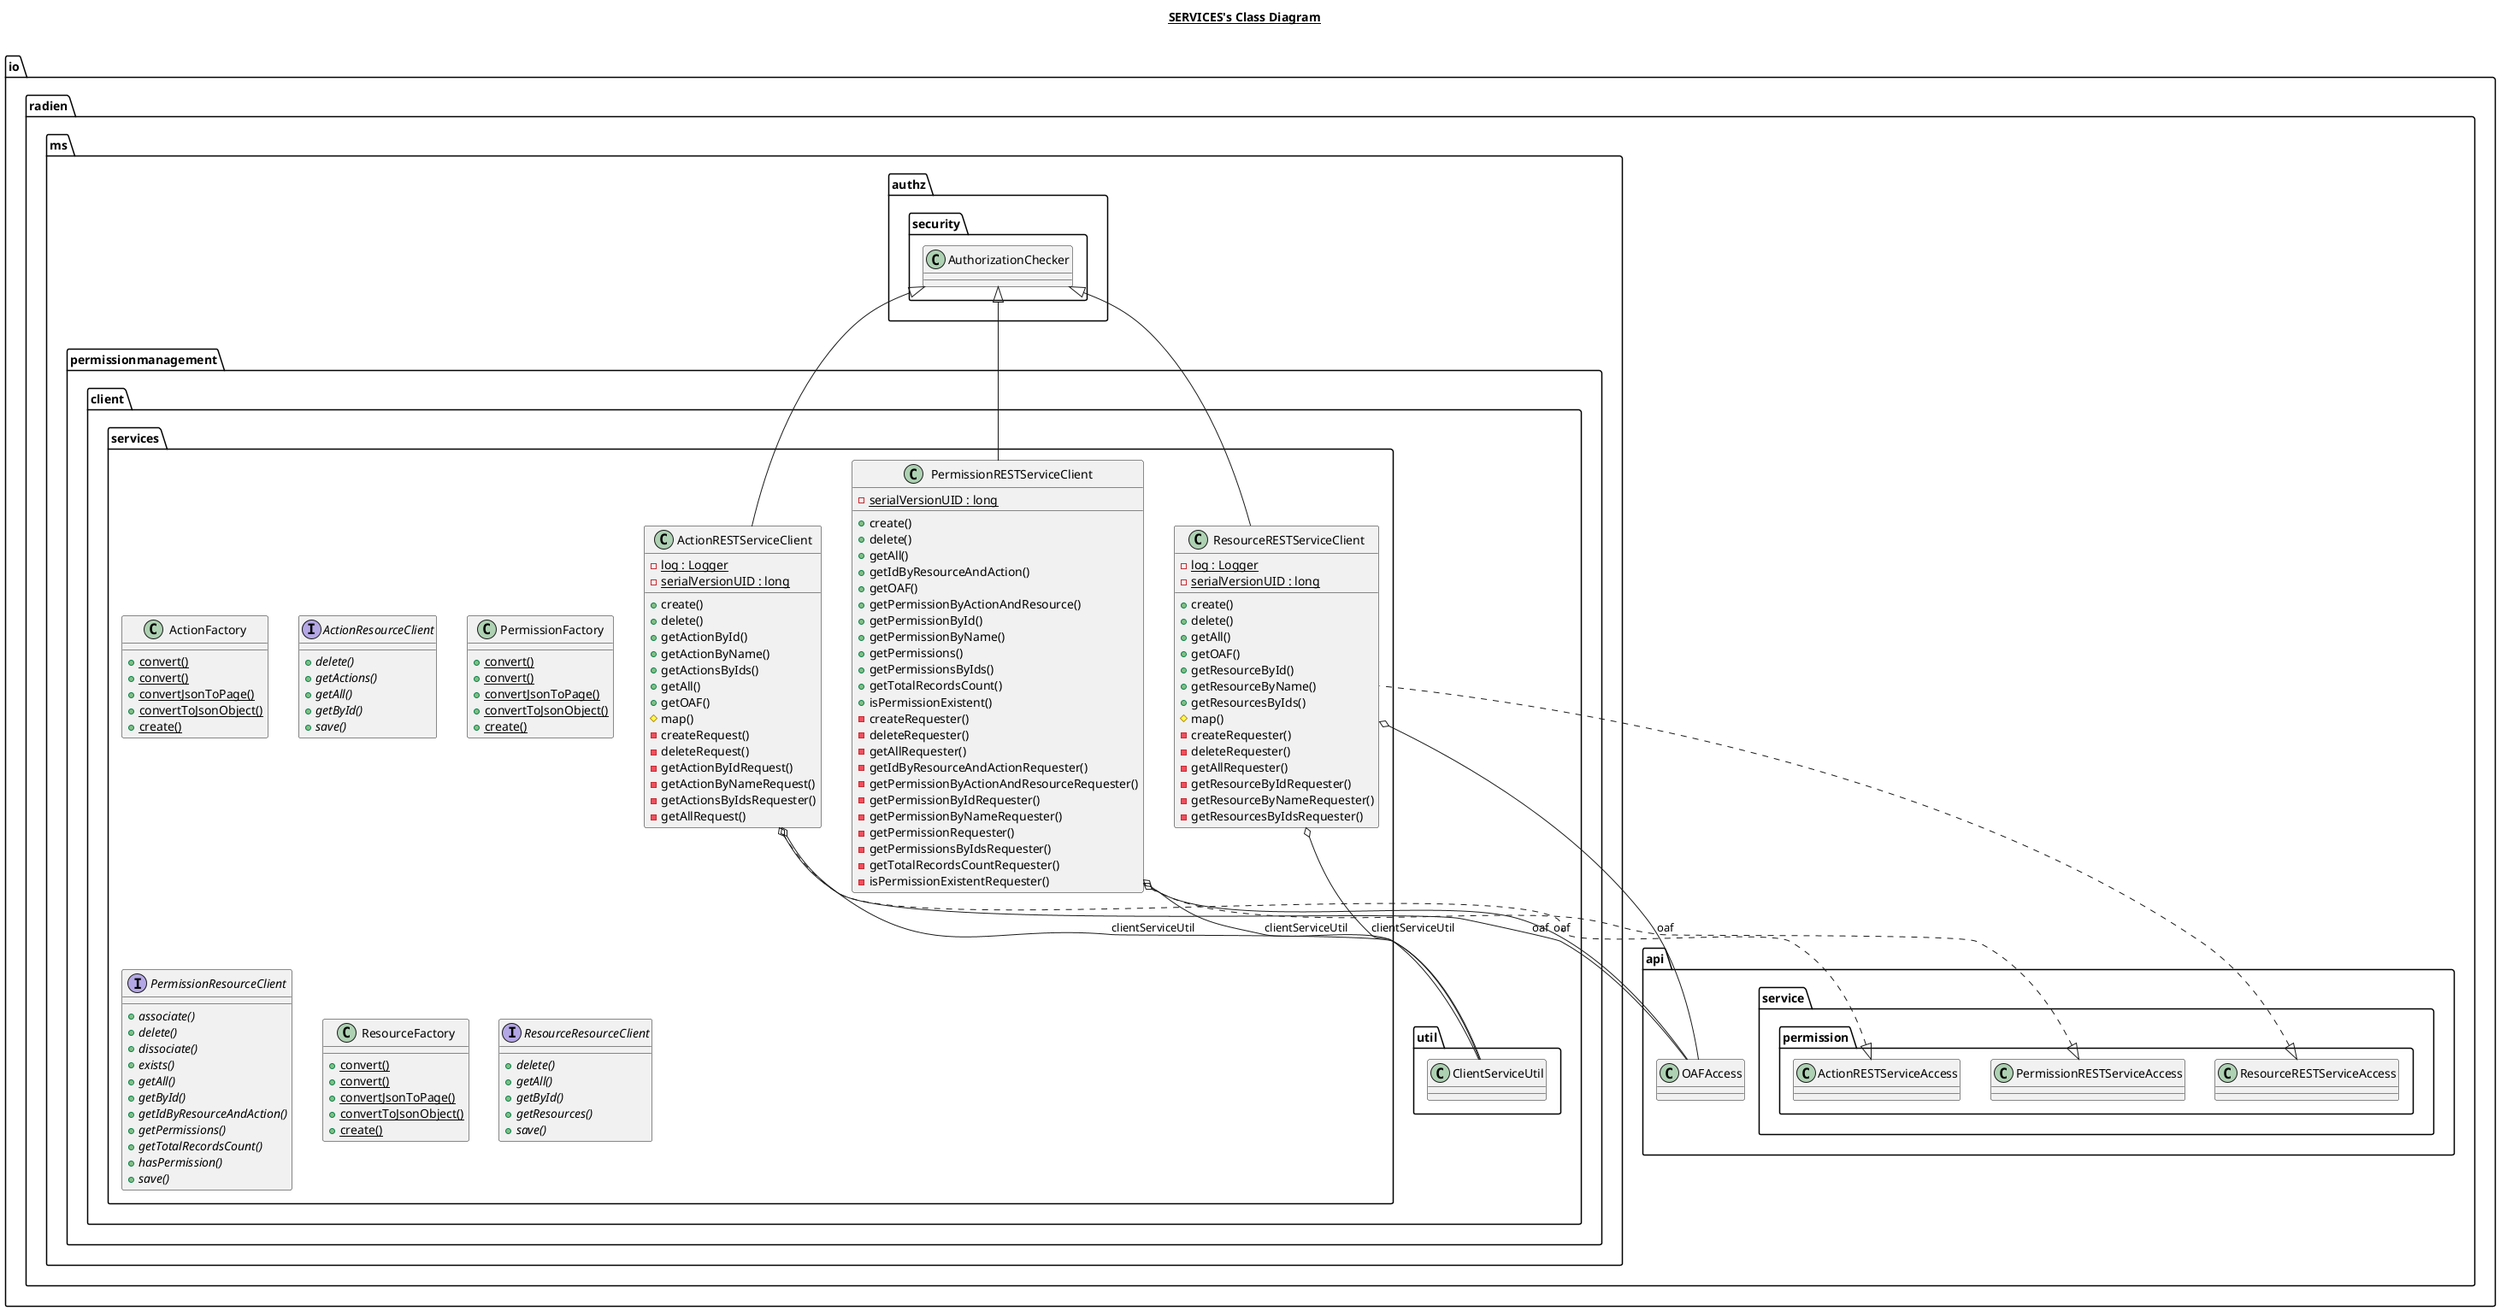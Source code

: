 @startuml

title __SERVICES's Class Diagram__\n

  namespace io.radien.ms.permissionmanagement.client {
    namespace services {
      class io.radien.ms.permissionmanagement.client.services.ActionFactory {
          {static} + convert()
          {static} + convert()
          {static} + convertJsonToPage()
          {static} + convertToJsonObject()
          {static} + create()
      }
    }
  }
  

  namespace io.radien.ms.permissionmanagement.client {
    namespace services {
      class io.radien.ms.permissionmanagement.client.services.ActionRESTServiceClient {
          {static} - log : Logger
          {static} - serialVersionUID : long
          + create()
          + delete()
          + getActionById()
          + getActionByName()
          + getActionsByIds()
          + getAll()
          + getOAF()
          # map()
          - createRequest()
          - deleteRequest()
          - getActionByIdRequest()
          - getActionByNameRequest()
          - getActionsByIdsRequester()
          - getAllRequest()
      }
    }
  }
  

  namespace io.radien.ms.permissionmanagement.client {
    namespace services {
      interface io.radien.ms.permissionmanagement.client.services.ActionResourceClient {
          {abstract} + delete()
          {abstract} + getActions()
          {abstract} + getAll()
          {abstract} + getById()
          {abstract} + save()
      }
    }
  }
  

  namespace io.radien.ms.permissionmanagement.client {
    namespace services {
      class io.radien.ms.permissionmanagement.client.services.PermissionFactory {
          {static} + convert()
          {static} + convert()
          {static} + convertJsonToPage()
          {static} + convertToJsonObject()
          {static} + create()
      }
    }
  }
  

  namespace io.radien.ms.permissionmanagement.client {
    namespace services {
      class io.radien.ms.permissionmanagement.client.services.PermissionRESTServiceClient {
          {static} - serialVersionUID : long
          + create()
          + delete()
          + getAll()
          + getIdByResourceAndAction()
          + getOAF()
          + getPermissionByActionAndResource()
          + getPermissionById()
          + getPermissionByName()
          + getPermissions()
          + getPermissionsByIds()
          + getTotalRecordsCount()
          + isPermissionExistent()
          - createRequester()
          - deleteRequester()
          - getAllRequester()
          - getIdByResourceAndActionRequester()
          - getPermissionByActionAndResourceRequester()
          - getPermissionByIdRequester()
          - getPermissionByNameRequester()
          - getPermissionRequester()
          - getPermissionsByIdsRequester()
          - getTotalRecordsCountRequester()
          - isPermissionExistentRequester()
      }
    }
  }
  

  namespace io.radien.ms.permissionmanagement.client {
    namespace services {
      interface io.radien.ms.permissionmanagement.client.services.PermissionResourceClient {
          {abstract} + associate()
          {abstract} + delete()
          {abstract} + dissociate()
          {abstract} + exists()
          {abstract} + getAll()
          {abstract} + getById()
          {abstract} + getIdByResourceAndAction()
          {abstract} + getPermissions()
          {abstract} + getTotalRecordsCount()
          {abstract} + hasPermission()
          {abstract} + save()
      }
    }
  }
  

  namespace io.radien.ms.permissionmanagement.client {
    namespace services {
      class io.radien.ms.permissionmanagement.client.services.ResourceFactory {
          {static} + convert()
          {static} + convert()
          {static} + convertJsonToPage()
          {static} + convertToJsonObject()
          {static} + create()
      }
    }
  }
  

  namespace io.radien.ms.permissionmanagement.client {
    namespace services {
      class io.radien.ms.permissionmanagement.client.services.ResourceRESTServiceClient {
          {static} - log : Logger
          {static} - serialVersionUID : long
          + create()
          + delete()
          + getAll()
          + getOAF()
          + getResourceById()
          + getResourceByName()
          + getResourcesByIds()
          # map()
          - createRequester()
          - deleteRequester()
          - getAllRequester()
          - getResourceByIdRequester()
          - getResourceByNameRequester()
          - getResourcesByIdsRequester()
      }
    }
  }
  

  namespace io.radien.ms.permissionmanagement.client {
    namespace services {
      interface io.radien.ms.permissionmanagement.client.services.ResourceResourceClient {
          {abstract} + delete()
          {abstract} + getAll()
          {abstract} + getById()
          {abstract} + getResources()
          {abstract} + save()
      }
    }
  }
  

  io.radien.ms.permissionmanagement.client.services.ActionRESTServiceClient .up.|> io.radien.api.service.permission.ActionRESTServiceAccess
  io.radien.ms.permissionmanagement.client.services.ActionRESTServiceClient -up-|> io.radien.ms.authz.security.AuthorizationChecker
  io.radien.ms.permissionmanagement.client.services.ActionRESTServiceClient o-- io.radien.ms.permissionmanagement.client.util.ClientServiceUtil : clientServiceUtil
  io.radien.ms.permissionmanagement.client.services.ActionRESTServiceClient o-- io.radien.api.OAFAccess : oaf
  io.radien.ms.permissionmanagement.client.services.PermissionRESTServiceClient .up.|> io.radien.api.service.permission.PermissionRESTServiceAccess
  io.radien.ms.permissionmanagement.client.services.PermissionRESTServiceClient -up-|> io.radien.ms.authz.security.AuthorizationChecker
  io.radien.ms.permissionmanagement.client.services.PermissionRESTServiceClient o-- io.radien.ms.permissionmanagement.client.util.ClientServiceUtil : clientServiceUtil
  io.radien.ms.permissionmanagement.client.services.PermissionRESTServiceClient o-- io.radien.api.OAFAccess : oaf
  io.radien.ms.permissionmanagement.client.services.ResourceRESTServiceClient .up.|> io.radien.api.service.permission.ResourceRESTServiceAccess
  io.radien.ms.permissionmanagement.client.services.ResourceRESTServiceClient -up-|> io.radien.ms.authz.security.AuthorizationChecker
  io.radien.ms.permissionmanagement.client.services.ResourceRESTServiceClient o-- io.radien.ms.permissionmanagement.client.util.ClientServiceUtil : clientServiceUtil
  io.radien.ms.permissionmanagement.client.services.ResourceRESTServiceClient o-- io.radien.api.OAFAccess : oaf







@enduml
